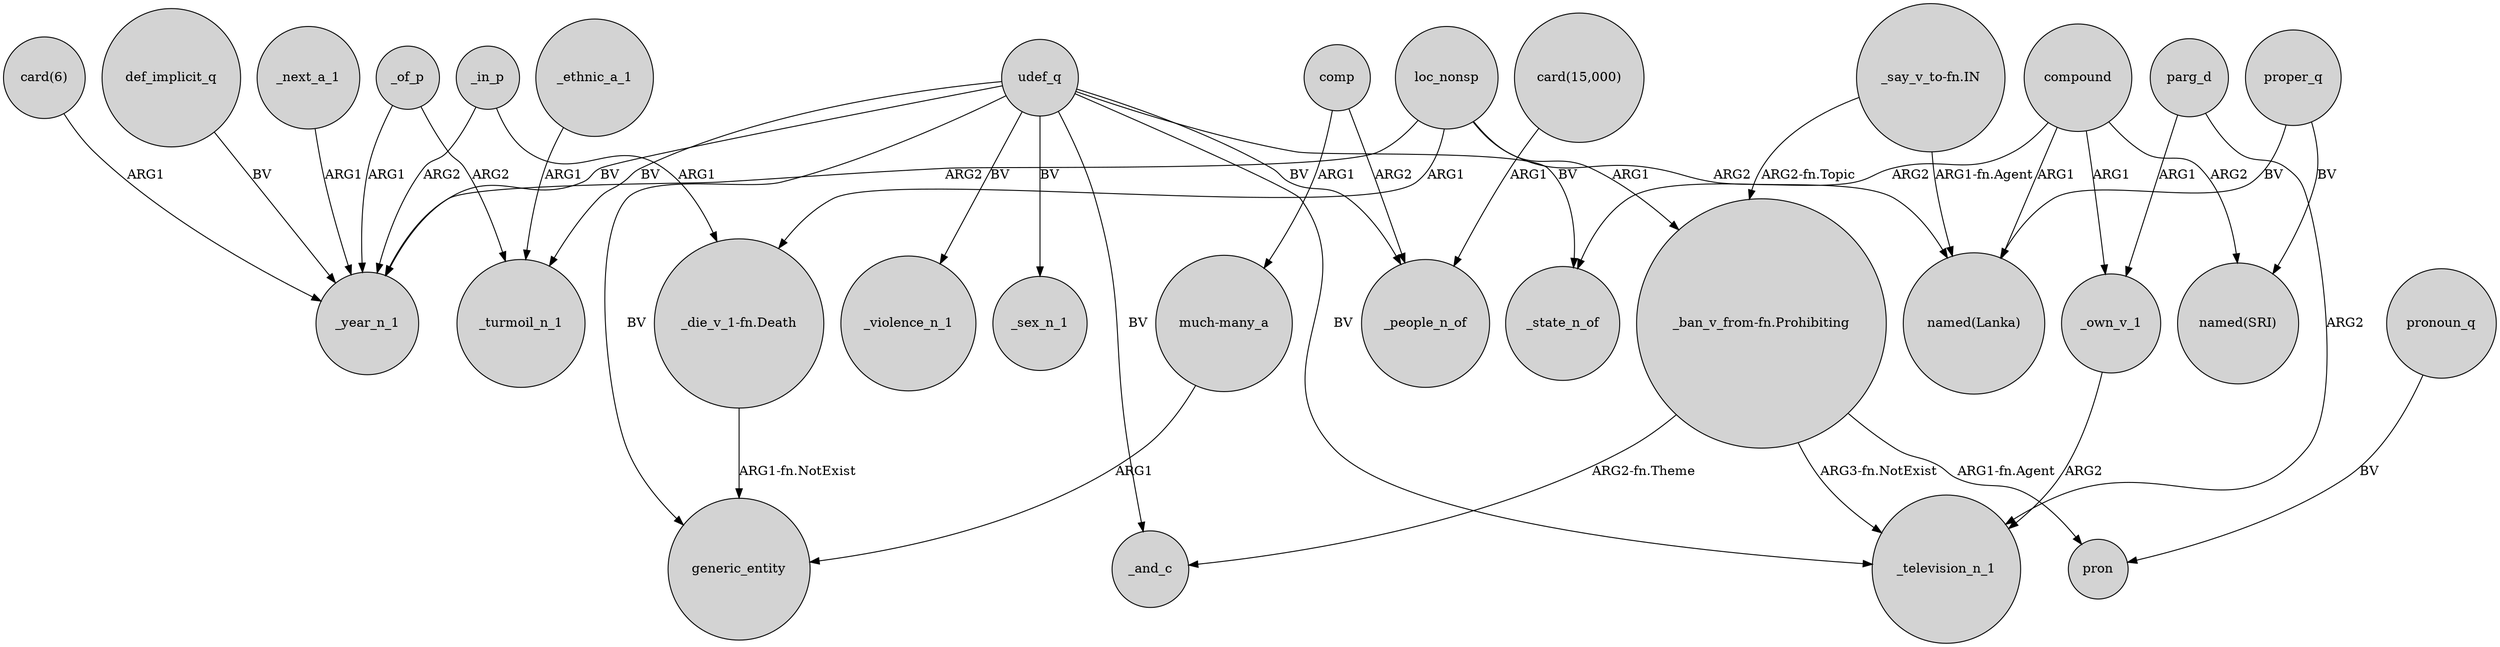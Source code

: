 digraph {
	node [shape=circle style=filled]
	loc_nonsp -> "_die_v_1-fn.Death" [label=ARG1]
	"_ban_v_from-fn.Prohibiting" -> pron [label="ARG1-fn.Agent"]
	udef_q -> _violence_n_1 [label=BV]
	_in_p -> _year_n_1 [label=ARG2]
	udef_q -> generic_entity [label=BV]
	udef_q -> _television_n_1 [label=BV]
	def_implicit_q -> _year_n_1 [label=BV]
	parg_d -> _own_v_1 [label=ARG1]
	compound -> "named(Lanka)" [label=ARG1]
	"much-many_a" -> generic_entity [label=ARG1]
	"_ban_v_from-fn.Prohibiting" -> _television_n_1 [label="ARG3-fn.NotExist"]
	udef_q -> _state_n_of [label=BV]
	compound -> _state_n_of [label=ARG2]
	"_say_v_to-fn.IN" -> "named(Lanka)" [label="ARG1-fn.Agent"]
	_of_p -> _turmoil_n_1 [label=ARG2]
	compound -> _own_v_1 [label=ARG1]
	parg_d -> _television_n_1 [label=ARG2]
	_of_p -> _year_n_1 [label=ARG1]
	proper_q -> "named(SRI)" [label=BV]
	"_die_v_1-fn.Death" -> generic_entity [label="ARG1-fn.NotExist"]
	_in_p -> "_die_v_1-fn.Death" [label=ARG1]
	udef_q -> _people_n_of [label=BV]
	proper_q -> "named(Lanka)" [label=BV]
	pronoun_q -> pron [label=BV]
	comp -> "much-many_a" [label=ARG1]
	"card(15,000)" -> _people_n_of [label=ARG1]
	udef_q -> _sex_n_1 [label=BV]
	_next_a_1 -> _year_n_1 [label=ARG1]
	loc_nonsp -> _year_n_1 [label=ARG2]
	"card(6)" -> _year_n_1 [label=ARG1]
	loc_nonsp -> "_ban_v_from-fn.Prohibiting" [label=ARG1]
	udef_q -> _year_n_1 [label=BV]
	loc_nonsp -> "named(Lanka)" [label=ARG2]
	_ethnic_a_1 -> _turmoil_n_1 [label=ARG1]
	"_say_v_to-fn.IN" -> "_ban_v_from-fn.Prohibiting" [label="ARG2-fn.Topic"]
	udef_q -> _and_c [label=BV]
	comp -> _people_n_of [label=ARG2]
	_own_v_1 -> _television_n_1 [label=ARG2]
	compound -> "named(SRI)" [label=ARG2]
	"_ban_v_from-fn.Prohibiting" -> _and_c [label="ARG2-fn.Theme"]
	udef_q -> _turmoil_n_1 [label=BV]
}
